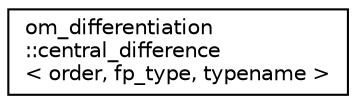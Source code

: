 digraph "Graphical Class Hierarchy"
{
 // LATEX_PDF_SIZE
  edge [fontname="Helvetica",fontsize="10",labelfontname="Helvetica",labelfontsize="10"];
  node [fontname="Helvetica",fontsize="10",shape=record];
  rankdir="LR";
  Node0 [label="om_differentiation\l::central_difference\l\< order, fp_type, typename \>",height=0.2,width=0.4,color="black", fillcolor="white", style="filled",URL="$structom__differentiation_1_1central__difference.html",tooltip="central difference functor"];
}

